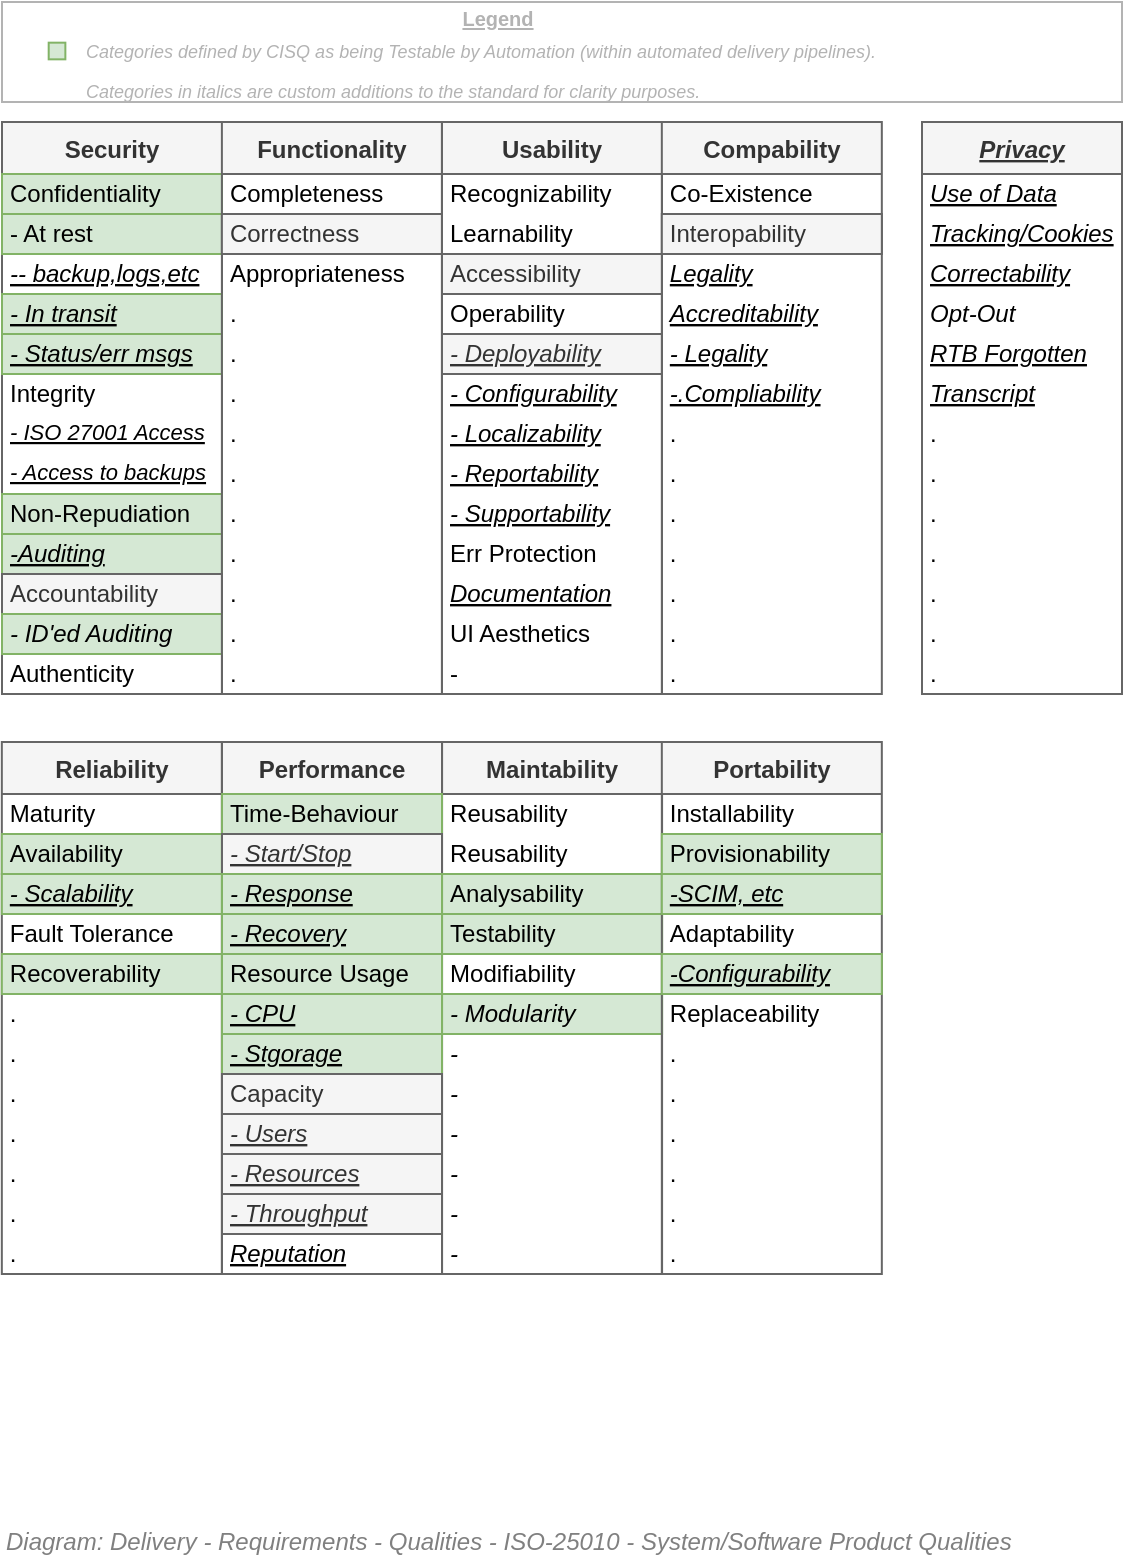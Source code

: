 <mxfile compressed="false" version="17.5.0" type="google">
  <diagram id="4TcdrXX-AY0KsejnfXiS" name="ISO-25010 (Detailed)">
    <mxGraphModel grid="1" page="1" gridSize="10" guides="1" tooltips="1" connect="1" arrows="1" fold="1" pageScale="1" pageWidth="827" pageHeight="1169" math="0" shadow="0">
      <root>
        <mxCell id="_cMEJkciD_aqV913pfZD-0" />
        <mxCell id="_cMEJkciD_aqV913pfZD-1" parent="_cMEJkciD_aqV913pfZD-0" />
        <mxCell id="_cMEJkciD_aqV913pfZD-2" value="Security" style="swimlane;fontStyle=1;childLayout=stackLayout;horizontal=1;startSize=26;fillColor=#f5f5f5;horizontalStack=0;resizeParent=1;resizeParentMax=0;resizeLast=0;collapsible=0;marginBottom=0;fontSize=12;strokeColor=#666666;fontColor=#333333;" vertex="1" parent="_cMEJkciD_aqV913pfZD-1">
          <mxGeometry x="120" y="240" width="110" height="286" as="geometry" />
        </mxCell>
        <mxCell id="_cMEJkciD_aqV913pfZD-3" value="Confidentiality" style="text;strokeColor=#82b366;fillColor=#d5e8d4;align=left;verticalAlign=top;spacingLeft=4;spacingRight=4;overflow=hidden;rotatable=0;points=[[0,0.5],[1,0.5]];portConstraint=eastwest;fontSize=12;spacing=0;spacingTop=-2;" vertex="1" parent="_cMEJkciD_aqV913pfZD-2">
          <mxGeometry y="26" width="110" height="20" as="geometry" />
        </mxCell>
        <mxCell id="_cMEJkciD_aqV913pfZD-4" value="- At rest" style="text;strokeColor=#82b366;fillColor=#d5e8d4;align=left;verticalAlign=top;spacingLeft=4;spacingRight=4;overflow=hidden;rotatable=0;points=[[0,0.5],[1,0.5]];portConstraint=eastwest;fontSize=12;spacing=0;spacingTop=-2;" vertex="1" parent="_cMEJkciD_aqV913pfZD-2">
          <mxGeometry y="46" width="110" height="20" as="geometry" />
        </mxCell>
        <mxCell id="_cMEJkciD_aqV913pfZD-5" value="-- backup,logs,etc" style="text;strokeColor=none;fillColor=none;align=left;verticalAlign=top;spacingLeft=4;spacingRight=4;overflow=hidden;rotatable=0;points=[[0,0.5],[1,0.5]];portConstraint=eastwest;fontSize=12;fontStyle=6;spacing=0;spacingTop=-2;" vertex="1" parent="_cMEJkciD_aqV913pfZD-2">
          <mxGeometry y="66" width="110" height="20" as="geometry" />
        </mxCell>
        <mxCell id="_cMEJkciD_aqV913pfZD-6" value="- In transit" style="text;strokeColor=#82b366;fillColor=#d5e8d4;align=left;verticalAlign=top;spacingLeft=4;spacingRight=4;overflow=hidden;rotatable=0;points=[[0,0.5],[1,0.5]];portConstraint=eastwest;fontSize=12;fontStyle=6;spacing=0;spacingTop=-2;" vertex="1" parent="_cMEJkciD_aqV913pfZD-2">
          <mxGeometry y="86" width="110" height="20" as="geometry" />
        </mxCell>
        <mxCell id="_cMEJkciD_aqV913pfZD-7" value="- Status/err msgs" style="text;strokeColor=#82b366;fillColor=#d5e8d4;align=left;verticalAlign=top;spacingLeft=4;spacingRight=4;overflow=hidden;rotatable=0;points=[[0,0.5],[1,0.5]];portConstraint=eastwest;fontSize=12;fontStyle=6;spacing=0;spacingTop=-2;" vertex="1" parent="_cMEJkciD_aqV913pfZD-2">
          <mxGeometry y="106" width="110" height="20" as="geometry" />
        </mxCell>
        <mxCell id="_cMEJkciD_aqV913pfZD-8" value="Integrity" style="text;strokeColor=none;fillColor=none;align=left;verticalAlign=top;spacingLeft=4;spacingRight=4;overflow=hidden;rotatable=0;points=[[0,0.5],[1,0.5]];portConstraint=eastwest;fontSize=12;spacing=0;spacingTop=-2;" vertex="1" parent="_cMEJkciD_aqV913pfZD-2">
          <mxGeometry y="126" width="110" height="20" as="geometry" />
        </mxCell>
        <mxCell id="_cMEJkciD_aqV913pfZD-9" value="- ISO 27001 Access" style="text;strokeColor=none;fillColor=none;align=left;verticalAlign=top;spacingLeft=4;spacingRight=4;overflow=hidden;rotatable=0;points=[[0,0.5],[1,0.5]];portConstraint=eastwest;fontSize=11;fontStyle=6;spacing=0;spacingTop=-2;" vertex="1" parent="_cMEJkciD_aqV913pfZD-2">
          <mxGeometry y="146" width="110" height="20" as="geometry" />
        </mxCell>
        <mxCell id="_cMEJkciD_aqV913pfZD-10" value="- Access to backups" style="text;strokeColor=none;fillColor=none;align=left;verticalAlign=top;spacingLeft=4;spacingRight=4;overflow=hidden;rotatable=0;points=[[0,0.5],[1,0.5]];portConstraint=eastwest;fontSize=11;fontStyle=6;spacing=0;spacingTop=-2;" vertex="1" parent="_cMEJkciD_aqV913pfZD-2">
          <mxGeometry y="166" width="110" height="20" as="geometry" />
        </mxCell>
        <mxCell id="_cMEJkciD_aqV913pfZD-11" value="Non-Repudiation" style="text;strokeColor=#82b366;fillColor=#d5e8d4;align=left;verticalAlign=top;spacingLeft=4;spacingRight=4;overflow=hidden;rotatable=0;points=[[0,0.5],[1,0.5]];portConstraint=eastwest;fontSize=12;spacing=0;spacingTop=-2;" vertex="1" parent="_cMEJkciD_aqV913pfZD-2">
          <mxGeometry y="186" width="110" height="20" as="geometry" />
        </mxCell>
        <mxCell id="_cMEJkciD_aqV913pfZD-12" value="-Auditing" style="text;strokeColor=#82b366;fillColor=#d5e8d4;align=left;verticalAlign=top;spacingLeft=4;spacingRight=4;overflow=hidden;rotatable=0;points=[[0,0.5],[1,0.5]];portConstraint=eastwest;fontSize=12;fontStyle=6;spacing=0;spacingTop=-2;" vertex="1" parent="_cMEJkciD_aqV913pfZD-2">
          <mxGeometry y="206" width="110" height="20" as="geometry" />
        </mxCell>
        <mxCell id="_cMEJkciD_aqV913pfZD-13" value="Accountability" style="text;strokeColor=#666666;fillColor=#f5f5f5;align=left;verticalAlign=top;spacingLeft=4;spacingRight=4;overflow=hidden;rotatable=0;points=[[0,0.5],[1,0.5]];portConstraint=eastwest;fontSize=12;fontColor=#333333;spacing=0;spacingTop=-2;" vertex="1" parent="_cMEJkciD_aqV913pfZD-2">
          <mxGeometry y="226" width="110" height="20" as="geometry" />
        </mxCell>
        <mxCell id="_cMEJkciD_aqV913pfZD-14" value="- ID&#39;ed Auditing" style="text;strokeColor=#82b366;fillColor=#d5e8d4;align=left;verticalAlign=top;spacingLeft=4;spacingRight=4;overflow=hidden;rotatable=0;points=[[0,0.5],[1,0.5]];portConstraint=eastwest;fontSize=12;fontStyle=2;spacing=0;spacingTop=-2;" vertex="1" parent="_cMEJkciD_aqV913pfZD-2">
          <mxGeometry y="246" width="110" height="20" as="geometry" />
        </mxCell>
        <mxCell id="_cMEJkciD_aqV913pfZD-15" value="Authenticity" style="text;strokeColor=none;fillColor=none;align=left;verticalAlign=top;spacingLeft=4;spacingRight=4;overflow=hidden;rotatable=0;points=[[0,0.5],[1,0.5]];portConstraint=eastwest;fontSize=12;spacing=0;spacingTop=-2;" vertex="1" parent="_cMEJkciD_aqV913pfZD-2">
          <mxGeometry y="266" width="110" height="20" as="geometry" />
        </mxCell>
        <mxCell id="_cMEJkciD_aqV913pfZD-16" value="Functionality" style="swimlane;fontStyle=1;childLayout=stackLayout;horizontal=1;startSize=26;fillColor=#f5f5f5;horizontalStack=0;resizeParent=1;resizeParentMax=0;resizeLast=0;collapsible=0;marginBottom=0;fontSize=12;strokeColor=#666666;fontColor=#333333;" vertex="1" parent="_cMEJkciD_aqV913pfZD-1">
          <mxGeometry x="229.943" y="240" width="110" height="286" as="geometry" />
        </mxCell>
        <mxCell id="_cMEJkciD_aqV913pfZD-17" value="Completeness" style="text;strokeColor=none;fillColor=none;align=left;verticalAlign=top;spacingLeft=4;spacingRight=4;overflow=hidden;rotatable=0;points=[[0,0.5],[1,0.5]];portConstraint=eastwest;fontSize=12;spacing=0;spacingTop=-2;" vertex="1" parent="_cMEJkciD_aqV913pfZD-16">
          <mxGeometry y="26" width="110" height="20" as="geometry" />
        </mxCell>
        <mxCell id="_cMEJkciD_aqV913pfZD-18" value="Correctness" style="text;strokeColor=#666666;fillColor=#f5f5f5;align=left;verticalAlign=top;spacingLeft=4;spacingRight=4;overflow=hidden;rotatable=0;points=[[0,0.5],[1,0.5]];portConstraint=eastwest;fontSize=12;fontColor=#333333;spacing=0;spacingTop=-2;" vertex="1" parent="_cMEJkciD_aqV913pfZD-16">
          <mxGeometry y="46" width="110" height="20" as="geometry" />
        </mxCell>
        <mxCell id="_cMEJkciD_aqV913pfZD-19" value="Appropriateness" style="text;strokeColor=none;fillColor=none;align=left;verticalAlign=top;spacingLeft=4;spacingRight=4;overflow=hidden;rotatable=0;points=[[0,0.5],[1,0.5]];portConstraint=eastwest;fontSize=12;spacing=0;spacingTop=-2;" vertex="1" parent="_cMEJkciD_aqV913pfZD-16">
          <mxGeometry y="66" width="110" height="20" as="geometry" />
        </mxCell>
        <mxCell id="_cMEJkciD_aqV913pfZD-20" value="." style="text;strokeColor=none;fillColor=none;align=left;verticalAlign=top;spacingLeft=4;spacingRight=4;overflow=hidden;rotatable=0;points=[[0,0.5],[1,0.5]];portConstraint=eastwest;fontSize=12;spacing=0;spacingTop=-2;" vertex="1" parent="_cMEJkciD_aqV913pfZD-16">
          <mxGeometry y="86" width="110" height="20" as="geometry" />
        </mxCell>
        <mxCell id="_cMEJkciD_aqV913pfZD-21" value="." style="text;strokeColor=none;fillColor=none;align=left;verticalAlign=top;spacingLeft=4;spacingRight=4;overflow=hidden;rotatable=0;points=[[0,0.5],[1,0.5]];portConstraint=eastwest;fontSize=12;spacing=0;spacingTop=-2;" vertex="1" parent="_cMEJkciD_aqV913pfZD-16">
          <mxGeometry y="106" width="110" height="20" as="geometry" />
        </mxCell>
        <mxCell id="_cMEJkciD_aqV913pfZD-22" value="." style="text;strokeColor=none;fillColor=none;align=left;verticalAlign=top;spacingLeft=4;spacingRight=4;overflow=hidden;rotatable=0;points=[[0,0.5],[1,0.5]];portConstraint=eastwest;fontSize=12;spacing=0;spacingTop=-2;" vertex="1" parent="_cMEJkciD_aqV913pfZD-16">
          <mxGeometry y="126" width="110" height="20" as="geometry" />
        </mxCell>
        <mxCell id="_cMEJkciD_aqV913pfZD-23" value="." style="text;strokeColor=none;fillColor=none;align=left;verticalAlign=top;spacingLeft=4;spacingRight=4;overflow=hidden;rotatable=0;points=[[0,0.5],[1,0.5]];portConstraint=eastwest;fontSize=12;spacing=0;spacingTop=-2;" vertex="1" parent="_cMEJkciD_aqV913pfZD-16">
          <mxGeometry y="146" width="110" height="20" as="geometry" />
        </mxCell>
        <mxCell id="_cMEJkciD_aqV913pfZD-24" value="." style="text;strokeColor=none;fillColor=none;align=left;verticalAlign=top;spacingLeft=4;spacingRight=4;overflow=hidden;rotatable=0;points=[[0,0.5],[1,0.5]];portConstraint=eastwest;fontSize=12;spacing=0;spacingTop=-2;" vertex="1" parent="_cMEJkciD_aqV913pfZD-16">
          <mxGeometry y="166" width="110" height="20" as="geometry" />
        </mxCell>
        <mxCell id="_cMEJkciD_aqV913pfZD-25" value="." style="text;strokeColor=none;fillColor=none;align=left;verticalAlign=top;spacingLeft=4;spacingRight=4;overflow=hidden;rotatable=0;points=[[0,0.5],[1,0.5]];portConstraint=eastwest;fontSize=12;spacing=0;spacingTop=-2;" vertex="1" parent="_cMEJkciD_aqV913pfZD-16">
          <mxGeometry y="186" width="110" height="20" as="geometry" />
        </mxCell>
        <mxCell id="_cMEJkciD_aqV913pfZD-26" value="." style="text;strokeColor=none;fillColor=none;align=left;verticalAlign=top;spacingLeft=4;spacingRight=4;overflow=hidden;rotatable=0;points=[[0,0.5],[1,0.5]];portConstraint=eastwest;fontSize=12;spacing=0;spacingTop=-2;" vertex="1" parent="_cMEJkciD_aqV913pfZD-16">
          <mxGeometry y="206" width="110" height="20" as="geometry" />
        </mxCell>
        <mxCell id="_cMEJkciD_aqV913pfZD-27" value="." style="text;strokeColor=none;fillColor=none;align=left;verticalAlign=top;spacingLeft=4;spacingRight=4;overflow=hidden;rotatable=0;points=[[0,0.5],[1,0.5]];portConstraint=eastwest;fontSize=12;spacing=0;spacingTop=-2;" vertex="1" parent="_cMEJkciD_aqV913pfZD-16">
          <mxGeometry y="226" width="110" height="20" as="geometry" />
        </mxCell>
        <mxCell id="_cMEJkciD_aqV913pfZD-28" value="." style="text;strokeColor=none;fillColor=none;align=left;verticalAlign=top;spacingLeft=4;spacingRight=4;overflow=hidden;rotatable=0;points=[[0,0.5],[1,0.5]];portConstraint=eastwest;fontSize=12;spacing=0;spacingTop=-2;" vertex="1" parent="_cMEJkciD_aqV913pfZD-16">
          <mxGeometry y="246" width="110" height="20" as="geometry" />
        </mxCell>
        <mxCell id="_cMEJkciD_aqV913pfZD-29" value="." style="text;strokeColor=none;fillColor=none;align=left;verticalAlign=top;spacingLeft=4;spacingRight=4;overflow=hidden;rotatable=0;points=[[0,0.5],[1,0.5]];portConstraint=eastwest;fontSize=12;spacing=0;spacingTop=-2;" vertex="1" parent="_cMEJkciD_aqV913pfZD-16">
          <mxGeometry y="266" width="110" height="20" as="geometry" />
        </mxCell>
        <mxCell id="_cMEJkciD_aqV913pfZD-30" value="Usability" style="swimlane;fontStyle=1;childLayout=stackLayout;horizontal=1;startSize=26;fillColor=#f5f5f5;horizontalStack=0;resizeParent=1;resizeParentMax=0;resizeLast=0;collapsible=0;marginBottom=0;fontSize=12;strokeColor=#666666;fontColor=#333333;" vertex="1" parent="_cMEJkciD_aqV913pfZD-1">
          <mxGeometry x="340" y="240" width="110" height="286" as="geometry" />
        </mxCell>
        <mxCell id="_cMEJkciD_aqV913pfZD-31" value="Recognizability" style="text;strokeColor=none;fillColor=none;align=left;verticalAlign=top;spacingLeft=4;spacingRight=4;overflow=hidden;rotatable=0;points=[[0,0.5],[1,0.5]];portConstraint=eastwest;fontSize=12;spacing=0;spacingTop=-2;" vertex="1" parent="_cMEJkciD_aqV913pfZD-30">
          <mxGeometry y="26" width="110" height="20" as="geometry" />
        </mxCell>
        <mxCell id="_cMEJkciD_aqV913pfZD-32" value="Learnability" style="text;strokeColor=none;fillColor=none;align=left;verticalAlign=top;spacingLeft=4;spacingRight=4;overflow=hidden;rotatable=0;points=[[0,0.5],[1,0.5]];portConstraint=eastwest;fontSize=12;spacing=0;spacingTop=-2;" vertex="1" parent="_cMEJkciD_aqV913pfZD-30">
          <mxGeometry y="46" width="110" height="20" as="geometry" />
        </mxCell>
        <mxCell id="_cMEJkciD_aqV913pfZD-33" value="Accessibility" style="text;strokeColor=#666666;fillColor=#f5f5f5;align=left;verticalAlign=top;spacingLeft=4;spacingRight=4;overflow=hidden;rotatable=0;points=[[0,0.5],[1,0.5]];portConstraint=eastwest;fontSize=12;fontColor=#333333;spacing=0;spacingTop=-2;" vertex="1" parent="_cMEJkciD_aqV913pfZD-30">
          <mxGeometry y="66" width="110" height="20" as="geometry" />
        </mxCell>
        <mxCell id="_cMEJkciD_aqV913pfZD-34" value="Operability" style="text;strokeColor=none;fillColor=none;align=left;verticalAlign=top;spacingLeft=4;spacingRight=4;overflow=hidden;rotatable=0;points=[[0,0.5],[1,0.5]];portConstraint=eastwest;fontSize=12;spacing=0;spacingTop=-2;" vertex="1" parent="_cMEJkciD_aqV913pfZD-30">
          <mxGeometry y="86" width="110" height="20" as="geometry" />
        </mxCell>
        <mxCell id="_cMEJkciD_aqV913pfZD-35" value="- Deployability" style="text;strokeColor=#666666;fillColor=#f5f5f5;align=left;verticalAlign=top;spacingLeft=4;spacingRight=4;overflow=hidden;rotatable=0;points=[[0,0.5],[1,0.5]];portConstraint=eastwest;fontSize=12;fontColor=#333333;fontStyle=6;spacing=0;spacingTop=-2;" vertex="1" parent="_cMEJkciD_aqV913pfZD-30">
          <mxGeometry y="106" width="110" height="20" as="geometry" />
        </mxCell>
        <mxCell id="_cMEJkciD_aqV913pfZD-36" value="- Configurability" style="text;strokeColor=none;fillColor=none;align=left;verticalAlign=top;spacingLeft=4;spacingRight=4;overflow=hidden;rotatable=0;points=[[0,0.5],[1,0.5]];portConstraint=eastwest;fontSize=12;fontStyle=6;spacing=0;spacingTop=-2;" vertex="1" parent="_cMEJkciD_aqV913pfZD-30">
          <mxGeometry y="126" width="110" height="20" as="geometry" />
        </mxCell>
        <mxCell id="_cMEJkciD_aqV913pfZD-37" value="- Localizability" style="text;strokeColor=none;fillColor=none;align=left;verticalAlign=top;spacingLeft=4;spacingRight=4;overflow=hidden;rotatable=0;points=[[0,0.5],[1,0.5]];portConstraint=eastwest;fontSize=12;fontStyle=6;spacing=0;spacingTop=-2;" vertex="1" parent="_cMEJkciD_aqV913pfZD-30">
          <mxGeometry y="146" width="110" height="20" as="geometry" />
        </mxCell>
        <mxCell id="_cMEJkciD_aqV913pfZD-38" value="- Reportability" style="text;strokeColor=none;fillColor=none;align=left;verticalAlign=top;spacingLeft=4;spacingRight=4;overflow=hidden;rotatable=0;points=[[0,0.5],[1,0.5]];portConstraint=eastwest;fontSize=12;fontStyle=6;spacing=0;spacingTop=-2;" vertex="1" parent="_cMEJkciD_aqV913pfZD-30">
          <mxGeometry y="166" width="110" height="20" as="geometry" />
        </mxCell>
        <mxCell id="_cMEJkciD_aqV913pfZD-39" value="- Supportability" style="text;strokeColor=none;fillColor=none;align=left;verticalAlign=top;spacingLeft=4;spacingRight=4;overflow=hidden;rotatable=0;points=[[0,0.5],[1,0.5]];portConstraint=eastwest;fontSize=12;fontStyle=6;spacing=0;spacingTop=-2;" vertex="1" parent="_cMEJkciD_aqV913pfZD-30">
          <mxGeometry y="186" width="110" height="20" as="geometry" />
        </mxCell>
        <mxCell id="_cMEJkciD_aqV913pfZD-40" value="Err Protection" style="text;strokeColor=none;fillColor=none;align=left;verticalAlign=top;spacingLeft=4;spacingRight=4;overflow=hidden;rotatable=0;points=[[0,0.5],[1,0.5]];portConstraint=eastwest;fontSize=12;spacing=0;spacingTop=-2;" vertex="1" parent="_cMEJkciD_aqV913pfZD-30">
          <mxGeometry y="206" width="110" height="20" as="geometry" />
        </mxCell>
        <mxCell id="_cMEJkciD_aqV913pfZD-41" value="Documentation" style="text;strokeColor=none;fillColor=none;align=left;verticalAlign=top;spacingLeft=4;spacingRight=4;overflow=hidden;rotatable=0;points=[[0,0.5],[1,0.5]];portConstraint=eastwest;fontSize=12;fontStyle=6;spacing=0;spacingTop=-2;" vertex="1" parent="_cMEJkciD_aqV913pfZD-30">
          <mxGeometry y="226" width="110" height="20" as="geometry" />
        </mxCell>
        <mxCell id="_cMEJkciD_aqV913pfZD-42" value="UI Aesthetics" style="text;strokeColor=none;fillColor=none;align=left;verticalAlign=top;spacingLeft=4;spacingRight=4;overflow=hidden;rotatable=0;points=[[0,0.5],[1,0.5]];portConstraint=eastwest;fontSize=12;spacing=0;spacingTop=-2;" vertex="1" parent="_cMEJkciD_aqV913pfZD-30">
          <mxGeometry y="246" width="110" height="20" as="geometry" />
        </mxCell>
        <mxCell id="_cMEJkciD_aqV913pfZD-43" value="-" style="text;strokeColor=none;fillColor=none;align=left;verticalAlign=top;spacingLeft=4;spacingRight=4;overflow=hidden;rotatable=0;points=[[0,0.5],[1,0.5]];portConstraint=eastwest;fontSize=12;spacing=0;spacingTop=-2;" vertex="1" parent="_cMEJkciD_aqV913pfZD-30">
          <mxGeometry y="266" width="110" height="20" as="geometry" />
        </mxCell>
        <mxCell id="_cMEJkciD_aqV913pfZD-44" value="Reliability" style="swimlane;fontStyle=1;childLayout=stackLayout;horizontal=1;startSize=26;fillColor=#f5f5f5;horizontalStack=0;resizeParent=1;resizeParentMax=0;resizeLast=0;collapsible=0;marginBottom=0;fontSize=12;strokeColor=#666666;fontColor=#333333;" vertex="1" parent="_cMEJkciD_aqV913pfZD-1">
          <mxGeometry x="119.914" y="550" width="110" height="266" as="geometry" />
        </mxCell>
        <mxCell id="_cMEJkciD_aqV913pfZD-45" value="Maturity" style="text;strokeColor=none;fillColor=none;align=left;verticalAlign=top;spacingLeft=4;spacingRight=4;overflow=hidden;rotatable=0;points=[[0,0.5],[1,0.5]];portConstraint=eastwest;fontSize=12;spacing=0;spacingTop=-2;" vertex="1" parent="_cMEJkciD_aqV913pfZD-44">
          <mxGeometry y="26" width="110" height="20" as="geometry" />
        </mxCell>
        <mxCell id="_cMEJkciD_aqV913pfZD-46" value="Availability" style="text;strokeColor=#82b366;fillColor=#d5e8d4;align=left;verticalAlign=top;spacingLeft=4;spacingRight=4;overflow=hidden;rotatable=0;points=[[0,0.5],[1,0.5]];portConstraint=eastwest;fontSize=12;spacing=0;spacingTop=-2;" vertex="1" parent="_cMEJkciD_aqV913pfZD-44">
          <mxGeometry y="46" width="110" height="20" as="geometry" />
        </mxCell>
        <mxCell id="_cMEJkciD_aqV913pfZD-47" value="- Scalability" style="text;strokeColor=#82b366;fillColor=#d5e8d4;align=left;verticalAlign=top;spacingLeft=4;spacingRight=4;overflow=hidden;rotatable=0;points=[[0,0.5],[1,0.5]];portConstraint=eastwest;fontSize=12;fontStyle=6;spacing=0;spacingTop=-2;" vertex="1" parent="_cMEJkciD_aqV913pfZD-44">
          <mxGeometry y="66" width="110" height="20" as="geometry" />
        </mxCell>
        <mxCell id="_cMEJkciD_aqV913pfZD-48" value="Fault Tolerance" style="text;strokeColor=none;fillColor=none;align=left;verticalAlign=top;spacingLeft=4;spacingRight=4;overflow=hidden;rotatable=0;points=[[0,0.5],[1,0.5]];portConstraint=eastwest;fontSize=12;spacing=0;spacingTop=-2;" vertex="1" parent="_cMEJkciD_aqV913pfZD-44">
          <mxGeometry y="86" width="110" height="20" as="geometry" />
        </mxCell>
        <mxCell id="_cMEJkciD_aqV913pfZD-49" value="Recoverability" style="text;strokeColor=#82b366;fillColor=#d5e8d4;align=left;verticalAlign=top;spacingLeft=4;spacingRight=4;overflow=hidden;rotatable=0;points=[[0,0.5],[1,0.5]];portConstraint=eastwest;fontSize=12;spacing=0;spacingTop=-2;" vertex="1" parent="_cMEJkciD_aqV913pfZD-44">
          <mxGeometry y="106" width="110" height="20" as="geometry" />
        </mxCell>
        <mxCell id="_cMEJkciD_aqV913pfZD-50" value="." style="text;strokeColor=none;fillColor=none;align=left;verticalAlign=top;spacingLeft=4;spacingRight=4;overflow=hidden;rotatable=0;points=[[0,0.5],[1,0.5]];portConstraint=eastwest;fontSize=12;spacing=0;spacingTop=-2;" vertex="1" parent="_cMEJkciD_aqV913pfZD-44">
          <mxGeometry y="126" width="110" height="20" as="geometry" />
        </mxCell>
        <mxCell id="_cMEJkciD_aqV913pfZD-51" value="." style="text;strokeColor=none;fillColor=none;align=left;verticalAlign=top;spacingLeft=4;spacingRight=4;overflow=hidden;rotatable=0;points=[[0,0.5],[1,0.5]];portConstraint=eastwest;fontSize=12;spacing=0;spacingTop=-2;" vertex="1" parent="_cMEJkciD_aqV913pfZD-44">
          <mxGeometry y="146" width="110" height="20" as="geometry" />
        </mxCell>
        <mxCell id="_cMEJkciD_aqV913pfZD-52" value="." style="text;strokeColor=none;fillColor=none;align=left;verticalAlign=top;spacingLeft=4;spacingRight=4;overflow=hidden;rotatable=0;points=[[0,0.5],[1,0.5]];portConstraint=eastwest;fontSize=12;spacing=0;spacingTop=-2;" vertex="1" parent="_cMEJkciD_aqV913pfZD-44">
          <mxGeometry y="166" width="110" height="20" as="geometry" />
        </mxCell>
        <mxCell id="_cMEJkciD_aqV913pfZD-53" value="." style="text;strokeColor=none;fillColor=none;align=left;verticalAlign=top;spacingLeft=4;spacingRight=4;overflow=hidden;rotatable=0;points=[[0,0.5],[1,0.5]];portConstraint=eastwest;fontSize=12;spacing=0;spacingTop=-2;" vertex="1" parent="_cMEJkciD_aqV913pfZD-44">
          <mxGeometry y="186" width="110" height="20" as="geometry" />
        </mxCell>
        <mxCell id="_cMEJkciD_aqV913pfZD-54" value="." style="text;strokeColor=none;fillColor=none;align=left;verticalAlign=top;spacingLeft=4;spacingRight=4;overflow=hidden;rotatable=0;points=[[0,0.5],[1,0.5]];portConstraint=eastwest;fontSize=12;spacing=0;spacingTop=-2;" vertex="1" parent="_cMEJkciD_aqV913pfZD-44">
          <mxGeometry y="206" width="110" height="20" as="geometry" />
        </mxCell>
        <mxCell id="_cMEJkciD_aqV913pfZD-55" value="." style="text;strokeColor=none;fillColor=none;align=left;verticalAlign=top;spacingLeft=4;spacingRight=4;overflow=hidden;rotatable=0;points=[[0,0.5],[1,0.5]];portConstraint=eastwest;fontSize=12;spacing=0;spacingTop=-2;" vertex="1" parent="_cMEJkciD_aqV913pfZD-44">
          <mxGeometry y="226" width="110" height="20" as="geometry" />
        </mxCell>
        <mxCell id="_cMEJkciD_aqV913pfZD-56" value="." style="text;strokeColor=none;fillColor=none;align=left;verticalAlign=top;spacingLeft=4;spacingRight=4;overflow=hidden;rotatable=0;points=[[0,0.5],[1,0.5]];portConstraint=eastwest;fontSize=12;spacing=0;spacingTop=-2;" vertex="1" parent="_cMEJkciD_aqV913pfZD-44">
          <mxGeometry y="246" width="110" height="20" as="geometry" />
        </mxCell>
        <mxCell id="_cMEJkciD_aqV913pfZD-57" value="Maintability" style="swimlane;fontStyle=1;childLayout=stackLayout;horizontal=1;startSize=26;fillColor=#f5f5f5;horizontalStack=0;resizeParent=1;resizeParentMax=0;resizeLast=0;collapsible=0;marginBottom=0;fontSize=12;strokeColor=#666666;fontColor=#333333;" vertex="1" parent="_cMEJkciD_aqV913pfZD-1">
          <mxGeometry x="340.04" y="550" width="110" height="266" as="geometry" />
        </mxCell>
        <mxCell id="_cMEJkciD_aqV913pfZD-58" value="Reusability" style="text;strokeColor=none;fillColor=none;align=left;verticalAlign=top;spacingLeft=4;spacingRight=4;overflow=hidden;rotatable=0;points=[[0,0.5],[1,0.5]];portConstraint=eastwest;fontSize=12;spacing=0;spacingTop=-2;" vertex="1" parent="_cMEJkciD_aqV913pfZD-57">
          <mxGeometry y="26" width="110" height="20" as="geometry" />
        </mxCell>
        <mxCell id="_cMEJkciD_aqV913pfZD-59" value="Reusability" style="text;strokeColor=none;fillColor=none;align=left;verticalAlign=top;spacingLeft=4;spacingRight=4;overflow=hidden;rotatable=0;points=[[0,0.5],[1,0.5]];portConstraint=eastwest;fontSize=12;spacing=0;spacingTop=-2;" vertex="1" parent="_cMEJkciD_aqV913pfZD-57">
          <mxGeometry y="46" width="110" height="20" as="geometry" />
        </mxCell>
        <mxCell id="_cMEJkciD_aqV913pfZD-60" value="Analysability" style="text;strokeColor=#82b366;fillColor=#d5e8d4;align=left;verticalAlign=top;spacingLeft=4;spacingRight=4;overflow=hidden;rotatable=0;points=[[0,0.5],[1,0.5]];portConstraint=eastwest;fontSize=12;spacing=0;spacingTop=-2;" vertex="1" parent="_cMEJkciD_aqV913pfZD-57">
          <mxGeometry y="66" width="110" height="20" as="geometry" />
        </mxCell>
        <mxCell id="_cMEJkciD_aqV913pfZD-61" value="Testability" style="text;strokeColor=#82b366;fillColor=#d5e8d4;align=left;verticalAlign=top;spacingLeft=4;spacingRight=4;overflow=hidden;rotatable=0;points=[[0,0.5],[1,0.5]];portConstraint=eastwest;fontSize=12;spacing=0;spacingTop=-2;" vertex="1" parent="_cMEJkciD_aqV913pfZD-57">
          <mxGeometry y="86" width="110" height="20" as="geometry" />
        </mxCell>
        <mxCell id="_cMEJkciD_aqV913pfZD-62" value="Modifiability" style="text;strokeColor=none;fillColor=none;align=left;verticalAlign=top;spacingLeft=4;spacingRight=4;overflow=hidden;rotatable=0;points=[[0,0.5],[1,0.5]];portConstraint=eastwest;fontSize=12;spacing=0;spacingTop=-2;" vertex="1" parent="_cMEJkciD_aqV913pfZD-57">
          <mxGeometry y="106" width="110" height="20" as="geometry" />
        </mxCell>
        <mxCell id="_cMEJkciD_aqV913pfZD-63" value="- Modularity" style="text;strokeColor=#82b366;fillColor=#d5e8d4;align=left;verticalAlign=top;spacingLeft=4;spacingRight=4;overflow=hidden;rotatable=0;points=[[0,0.5],[1,0.5]];portConstraint=eastwest;fontSize=12;fontStyle=2;spacing=0;spacingTop=-2;" vertex="1" parent="_cMEJkciD_aqV913pfZD-57">
          <mxGeometry y="126" width="110" height="20" as="geometry" />
        </mxCell>
        <mxCell id="_cMEJkciD_aqV913pfZD-64" value="-" style="text;align=left;verticalAlign=top;spacingLeft=4;spacingRight=4;overflow=hidden;rotatable=0;points=[[0,0.5],[1,0.5]];portConstraint=eastwest;fontSize=12;fontStyle=2;spacing=0;spacingTop=-2;" vertex="1" parent="_cMEJkciD_aqV913pfZD-57">
          <mxGeometry y="146" width="110" height="20" as="geometry" />
        </mxCell>
        <mxCell id="_cMEJkciD_aqV913pfZD-65" value="-" style="text;align=left;verticalAlign=top;spacingLeft=4;spacingRight=4;overflow=hidden;rotatable=0;points=[[0,0.5],[1,0.5]];portConstraint=eastwest;fontSize=12;fontStyle=2;spacing=0;spacingTop=-2;" vertex="1" parent="_cMEJkciD_aqV913pfZD-57">
          <mxGeometry y="166" width="110" height="20" as="geometry" />
        </mxCell>
        <mxCell id="_cMEJkciD_aqV913pfZD-66" value="-" style="text;align=left;verticalAlign=top;spacingLeft=4;spacingRight=4;overflow=hidden;rotatable=0;points=[[0,0.5],[1,0.5]];portConstraint=eastwest;fontSize=12;fontStyle=2;spacing=0;spacingTop=-2;" vertex="1" parent="_cMEJkciD_aqV913pfZD-57">
          <mxGeometry y="186" width="110" height="20" as="geometry" />
        </mxCell>
        <mxCell id="_cMEJkciD_aqV913pfZD-67" value="-" style="text;align=left;verticalAlign=top;spacingLeft=4;spacingRight=4;overflow=hidden;rotatable=0;points=[[0,0.5],[1,0.5]];portConstraint=eastwest;fontSize=12;fontStyle=2;spacing=0;spacingTop=-2;" vertex="1" parent="_cMEJkciD_aqV913pfZD-57">
          <mxGeometry y="206" width="110" height="20" as="geometry" />
        </mxCell>
        <mxCell id="_cMEJkciD_aqV913pfZD-68" value="-" style="text;align=left;verticalAlign=top;spacingLeft=4;spacingRight=4;overflow=hidden;rotatable=0;points=[[0,0.5],[1,0.5]];portConstraint=eastwest;fontSize=12;fontStyle=2;spacing=0;spacingTop=-2;" vertex="1" parent="_cMEJkciD_aqV913pfZD-57">
          <mxGeometry y="226" width="110" height="20" as="geometry" />
        </mxCell>
        <mxCell id="_cMEJkciD_aqV913pfZD-69" value="-" style="text;align=left;verticalAlign=top;spacingLeft=4;spacingRight=4;overflow=hidden;rotatable=0;points=[[0,0.5],[1,0.5]];portConstraint=eastwest;fontSize=12;fontStyle=2;spacing=0;spacingTop=-2;" vertex="1" parent="_cMEJkciD_aqV913pfZD-57">
          <mxGeometry y="246" width="110" height="20" as="geometry" />
        </mxCell>
        <mxCell id="_cMEJkciD_aqV913pfZD-70" value="Performance" style="swimlane;fontStyle=1;childLayout=stackLayout;horizontal=1;startSize=26;fillColor=#f5f5f5;horizontalStack=0;resizeParent=1;resizeParentMax=0;resizeLast=0;collapsible=0;marginBottom=0;fontSize=12;strokeColor=#666666;fontColor=#333333;" vertex="1" parent="_cMEJkciD_aqV913pfZD-1">
          <mxGeometry x="230" y="550" width="110" height="266" as="geometry" />
        </mxCell>
        <mxCell id="_cMEJkciD_aqV913pfZD-71" value="Time-Behaviour" style="text;strokeColor=#82b366;fillColor=#d5e8d4;align=left;verticalAlign=top;spacingLeft=4;spacingRight=4;overflow=hidden;rotatable=0;points=[[0,0.5],[1,0.5]];portConstraint=eastwest;fontSize=12;spacing=0;spacingTop=-2;" vertex="1" parent="_cMEJkciD_aqV913pfZD-70">
          <mxGeometry y="26" width="110" height="20" as="geometry" />
        </mxCell>
        <mxCell id="_cMEJkciD_aqV913pfZD-72" value="- Start/Stop" style="text;strokeColor=#666666;fillColor=#f5f5f5;align=left;verticalAlign=top;spacingLeft=4;spacingRight=4;overflow=hidden;rotatable=0;points=[[0,0.5],[1,0.5]];portConstraint=eastwest;fontSize=12;fontColor=#333333;fontStyle=6;spacing=0;spacingTop=-2;" vertex="1" parent="_cMEJkciD_aqV913pfZD-70">
          <mxGeometry y="46" width="110" height="20" as="geometry" />
        </mxCell>
        <mxCell id="_cMEJkciD_aqV913pfZD-73" value="- Response" style="text;strokeColor=#82b366;fillColor=#d5e8d4;align=left;verticalAlign=top;spacingLeft=4;spacingRight=4;overflow=hidden;rotatable=0;points=[[0,0.5],[1,0.5]];portConstraint=eastwest;fontSize=12;fontStyle=6;spacing=0;spacingTop=-2;" vertex="1" parent="_cMEJkciD_aqV913pfZD-70">
          <mxGeometry y="66" width="110" height="20" as="geometry" />
        </mxCell>
        <mxCell id="_cMEJkciD_aqV913pfZD-74" value="- Recovery" style="text;strokeColor=#82b366;fillColor=#d5e8d4;align=left;verticalAlign=top;spacingLeft=4;spacingRight=4;overflow=hidden;rotatable=0;points=[[0,0.5],[1,0.5]];portConstraint=eastwest;fontSize=12;fontStyle=6;spacing=0;spacingTop=-2;" vertex="1" parent="_cMEJkciD_aqV913pfZD-70">
          <mxGeometry y="86" width="110" height="20" as="geometry" />
        </mxCell>
        <mxCell id="_cMEJkciD_aqV913pfZD-75" value="Resource Usage" style="text;strokeColor=#82b366;fillColor=#d5e8d4;align=left;verticalAlign=top;spacingLeft=4;spacingRight=4;overflow=hidden;rotatable=0;points=[[0,0.5],[1,0.5]];portConstraint=eastwest;fontSize=12;spacing=0;spacingTop=-2;" vertex="1" parent="_cMEJkciD_aqV913pfZD-70">
          <mxGeometry y="106" width="110" height="20" as="geometry" />
        </mxCell>
        <mxCell id="_cMEJkciD_aqV913pfZD-76" value="- CPU" style="text;strokeColor=#82b366;fillColor=#d5e8d4;align=left;verticalAlign=top;spacingLeft=4;spacingRight=4;overflow=hidden;rotatable=0;points=[[0,0.5],[1,0.5]];portConstraint=eastwest;fontSize=12;fontStyle=6;spacing=0;spacingTop=-2;" vertex="1" parent="_cMEJkciD_aqV913pfZD-70">
          <mxGeometry y="126" width="110" height="20" as="geometry" />
        </mxCell>
        <mxCell id="_cMEJkciD_aqV913pfZD-77" value="- Stgorage" style="text;strokeColor=#82b366;fillColor=#d5e8d4;align=left;verticalAlign=top;spacingLeft=4;spacingRight=4;overflow=hidden;rotatable=0;points=[[0,0.5],[1,0.5]];portConstraint=eastwest;fontSize=12;fontStyle=6;spacing=0;spacingTop=-2;" vertex="1" parent="_cMEJkciD_aqV913pfZD-70">
          <mxGeometry y="146" width="110" height="20" as="geometry" />
        </mxCell>
        <mxCell id="_cMEJkciD_aqV913pfZD-78" value="Capacity" style="text;strokeColor=#666666;fillColor=#f5f5f5;align=left;verticalAlign=top;spacingLeft=4;spacingRight=4;overflow=hidden;rotatable=0;points=[[0,0.5],[1,0.5]];portConstraint=eastwest;fontSize=12;fontColor=#333333;spacing=0;spacingTop=-2;" vertex="1" parent="_cMEJkciD_aqV913pfZD-70">
          <mxGeometry y="166" width="110" height="20" as="geometry" />
        </mxCell>
        <mxCell id="_cMEJkciD_aqV913pfZD-79" value="- Users" style="text;strokeColor=#666666;fillColor=#f5f5f5;align=left;verticalAlign=top;spacingLeft=4;spacingRight=4;overflow=hidden;rotatable=0;points=[[0,0.5],[1,0.5]];portConstraint=eastwest;fontSize=12;fontStyle=6;fontColor=#333333;spacing=0;spacingTop=-2;" vertex="1" parent="_cMEJkciD_aqV913pfZD-70">
          <mxGeometry y="186" width="110" height="20" as="geometry" />
        </mxCell>
        <mxCell id="_cMEJkciD_aqV913pfZD-80" value="- Resources" style="text;strokeColor=#666666;fillColor=#f5f5f5;align=left;verticalAlign=top;spacingLeft=4;spacingRight=4;overflow=hidden;rotatable=0;points=[[0,0.5],[1,0.5]];portConstraint=eastwest;fontSize=12;fontStyle=6;fontColor=#333333;spacing=0;spacingTop=-2;" vertex="1" parent="_cMEJkciD_aqV913pfZD-70">
          <mxGeometry y="206" width="110" height="20" as="geometry" />
        </mxCell>
        <mxCell id="_cMEJkciD_aqV913pfZD-81" value="- Throughput" style="text;strokeColor=#666666;fillColor=#f5f5f5;align=left;verticalAlign=top;spacingLeft=4;spacingRight=4;overflow=hidden;rotatable=0;points=[[0,0.5],[1,0.5]];portConstraint=eastwest;fontSize=12;fontStyle=6;fontColor=#333333;spacing=0;spacingTop=-2;" vertex="1" parent="_cMEJkciD_aqV913pfZD-70">
          <mxGeometry y="226" width="110" height="20" as="geometry" />
        </mxCell>
        <mxCell id="_cMEJkciD_aqV913pfZD-82" value="Reputation" style="text;align=left;verticalAlign=top;spacingLeft=4;spacingRight=4;overflow=hidden;rotatable=0;points=[[0,0.5],[1,0.5]];portConstraint=eastwest;fontSize=12;fontStyle=6;spacing=0;spacingTop=-2;" vertex="1" parent="_cMEJkciD_aqV913pfZD-70">
          <mxGeometry y="246" width="110" height="20" as="geometry" />
        </mxCell>
        <mxCell id="_cMEJkciD_aqV913pfZD-83" value="Compability" style="swimlane;fontStyle=1;childLayout=stackLayout;horizontal=1;startSize=26;fillColor=#f5f5f5;horizontalStack=0;resizeParent=1;resizeParentMax=0;resizeLast=0;collapsible=0;marginBottom=0;fontSize=12;strokeColor=#666666;fontColor=#333333;" vertex="1" parent="_cMEJkciD_aqV913pfZD-1">
          <mxGeometry x="449.917" y="240" width="110" height="286" as="geometry" />
        </mxCell>
        <mxCell id="_cMEJkciD_aqV913pfZD-84" value="Co-Existence" style="text;strokeColor=none;fillColor=none;align=left;verticalAlign=top;spacingLeft=4;spacingRight=4;overflow=hidden;rotatable=0;points=[[0,0.5],[1,0.5]];portConstraint=eastwest;fontSize=12;spacing=0;spacingTop=-2;" vertex="1" parent="_cMEJkciD_aqV913pfZD-83">
          <mxGeometry y="26" width="110" height="20" as="geometry" />
        </mxCell>
        <mxCell id="_cMEJkciD_aqV913pfZD-85" value="Interopability" style="text;strokeColor=#666666;fillColor=#f5f5f5;align=left;verticalAlign=top;spacingLeft=4;spacingRight=4;overflow=hidden;rotatable=0;points=[[0,0.5],[1,0.5]];portConstraint=eastwest;fontSize=12;fontColor=#333333;spacing=0;spacingTop=-2;" vertex="1" parent="_cMEJkciD_aqV913pfZD-83">
          <mxGeometry y="46" width="110" height="20" as="geometry" />
        </mxCell>
        <mxCell id="_cMEJkciD_aqV913pfZD-86" value="Legality" style="text;strokeColor=none;fillColor=none;align=left;verticalAlign=top;spacingLeft=4;spacingRight=4;overflow=hidden;rotatable=0;points=[[0,0.5],[1,0.5]];portConstraint=eastwest;fontSize=12;fontStyle=6;spacing=0;spacingTop=-2;" vertex="1" parent="_cMEJkciD_aqV913pfZD-83">
          <mxGeometry y="66" width="110" height="20" as="geometry" />
        </mxCell>
        <mxCell id="_cMEJkciD_aqV913pfZD-87" value="Accreditability" style="text;strokeColor=none;fillColor=none;align=left;verticalAlign=top;spacingLeft=4;spacingRight=4;overflow=hidden;rotatable=0;points=[[0,0.5],[1,0.5]];portConstraint=eastwest;fontSize=12;fontStyle=6;spacing=0;spacingTop=-2;" vertex="1" parent="_cMEJkciD_aqV913pfZD-83">
          <mxGeometry y="86" width="110" height="20" as="geometry" />
        </mxCell>
        <mxCell id="_cMEJkciD_aqV913pfZD-88" value="- Legality" style="text;strokeColor=none;fillColor=none;align=left;verticalAlign=top;spacingLeft=4;spacingRight=4;overflow=hidden;rotatable=0;points=[[0,0.5],[1,0.5]];portConstraint=eastwest;fontSize=12;fontStyle=6;spacing=0;spacingTop=-2;" vertex="1" parent="_cMEJkciD_aqV913pfZD-83">
          <mxGeometry y="106" width="110" height="20" as="geometry" />
        </mxCell>
        <mxCell id="_cMEJkciD_aqV913pfZD-89" value="-.Compliability" style="text;strokeColor=none;fillColor=none;align=left;verticalAlign=top;spacingLeft=4;spacingRight=4;overflow=hidden;rotatable=0;points=[[0,0.5],[1,0.5]];portConstraint=eastwest;fontSize=12;fontStyle=6;spacing=0;spacingTop=-2;" vertex="1" parent="_cMEJkciD_aqV913pfZD-83">
          <mxGeometry y="126" width="110" height="20" as="geometry" />
        </mxCell>
        <mxCell id="_cMEJkciD_aqV913pfZD-90" value="." style="text;strokeColor=none;fillColor=none;align=left;verticalAlign=top;spacingLeft=4;spacingRight=4;overflow=hidden;rotatable=0;points=[[0,0.5],[1,0.5]];portConstraint=eastwest;fontSize=12;spacing=0;spacingTop=-2;" vertex="1" parent="_cMEJkciD_aqV913pfZD-83">
          <mxGeometry y="146" width="110" height="20" as="geometry" />
        </mxCell>
        <mxCell id="_cMEJkciD_aqV913pfZD-91" value="." style="text;strokeColor=none;fillColor=none;align=left;verticalAlign=top;spacingLeft=4;spacingRight=4;overflow=hidden;rotatable=0;points=[[0,0.5],[1,0.5]];portConstraint=eastwest;fontSize=12;spacing=0;spacingTop=-2;" vertex="1" parent="_cMEJkciD_aqV913pfZD-83">
          <mxGeometry y="166" width="110" height="20" as="geometry" />
        </mxCell>
        <mxCell id="_cMEJkciD_aqV913pfZD-92" value="." style="text;strokeColor=none;fillColor=none;align=left;verticalAlign=top;spacingLeft=4;spacingRight=4;overflow=hidden;rotatable=0;points=[[0,0.5],[1,0.5]];portConstraint=eastwest;fontSize=12;spacing=0;spacingTop=-2;" vertex="1" parent="_cMEJkciD_aqV913pfZD-83">
          <mxGeometry y="186" width="110" height="20" as="geometry" />
        </mxCell>
        <mxCell id="_cMEJkciD_aqV913pfZD-93" value="." style="text;strokeColor=none;fillColor=none;align=left;verticalAlign=top;spacingLeft=4;spacingRight=4;overflow=hidden;rotatable=0;points=[[0,0.5],[1,0.5]];portConstraint=eastwest;fontSize=12;spacing=0;spacingTop=-2;" vertex="1" parent="_cMEJkciD_aqV913pfZD-83">
          <mxGeometry y="206" width="110" height="20" as="geometry" />
        </mxCell>
        <mxCell id="_cMEJkciD_aqV913pfZD-94" value="." style="text;strokeColor=none;fillColor=none;align=left;verticalAlign=top;spacingLeft=4;spacingRight=4;overflow=hidden;rotatable=0;points=[[0,0.5],[1,0.5]];portConstraint=eastwest;fontSize=12;spacing=0;spacingTop=-2;" vertex="1" parent="_cMEJkciD_aqV913pfZD-83">
          <mxGeometry y="226" width="110" height="20" as="geometry" />
        </mxCell>
        <mxCell id="_cMEJkciD_aqV913pfZD-95" value="." style="text;strokeColor=none;fillColor=none;align=left;verticalAlign=top;spacingLeft=4;spacingRight=4;overflow=hidden;rotatable=0;points=[[0,0.5],[1,0.5]];portConstraint=eastwest;fontSize=12;spacing=0;spacingTop=-2;" vertex="1" parent="_cMEJkciD_aqV913pfZD-83">
          <mxGeometry y="246" width="110" height="20" as="geometry" />
        </mxCell>
        <mxCell id="_cMEJkciD_aqV913pfZD-96" value="." style="text;strokeColor=none;fillColor=none;align=left;verticalAlign=top;spacingLeft=4;spacingRight=4;overflow=hidden;rotatable=0;points=[[0,0.5],[1,0.5]];portConstraint=eastwest;fontSize=12;spacing=0;spacingTop=-2;" vertex="1" parent="_cMEJkciD_aqV913pfZD-83">
          <mxGeometry y="266" width="110" height="20" as="geometry" />
        </mxCell>
        <mxCell id="_cMEJkciD_aqV913pfZD-97" value="" style="rounded=0;whiteSpace=wrap;html=1;fontSize=10;align=left;container=1;collapsible=0;fontColor=#B3B3B3;strokeColor=#B3B3B3;" vertex="1" parent="_cMEJkciD_aqV913pfZD-1">
          <mxGeometry x="120" y="180" width="560" height="50" as="geometry" />
        </mxCell>
        <mxCell id="_cMEJkciD_aqV913pfZD-98" value="" style="whiteSpace=wrap;html=1;aspect=fixed;fillColor=#d5e8d4;strokeColor=#82b366;fontSize=10;align=left;fontStyle=2;strokeWidth=1;" vertex="1" parent="_cMEJkciD_aqV913pfZD-97">
          <mxGeometry x="23.344" y="20.337" width="8.333" height="8.333" as="geometry" />
        </mxCell>
        <mxCell id="_cMEJkciD_aqV913pfZD-99" value="&lt;font style=&quot;font-size: 9px&quot;&gt;Categories defined by CISQ as being Testable by Automation (within automated delivery pipelines).&lt;/font&gt;" style="text;html=1;strokeColor=none;fillColor=none;align=left;verticalAlign=middle;whiteSpace=wrap;rounded=0;fontSize=10;fontStyle=2;fontColor=#B3B3B3;spacing=0;" vertex="1" parent="_cMEJkciD_aqV913pfZD-97">
          <mxGeometry x="42.043" y="17.67" width="497.957" height="13.33" as="geometry" />
        </mxCell>
        <mxCell id="_cMEJkciD_aqV913pfZD-100" value="Legend" style="text;html=1;strokeColor=none;fillColor=none;align=center;verticalAlign=middle;whiteSpace=wrap;rounded=0;fontSize=10;fontStyle=5;fontColor=#B3B3B3;" vertex="1" parent="_cMEJkciD_aqV913pfZD-97">
          <mxGeometry x="62.041" width="372.245" height="16.667" as="geometry" />
        </mxCell>
        <mxCell id="_cMEJkciD_aqV913pfZD-101" value="&lt;font style=&quot;font-size: 9px&quot;&gt;Categories in italics are custom additions to the standard for clarity purposes.&lt;/font&gt;" style="text;html=1;strokeColor=none;fillColor=none;align=left;verticalAlign=middle;whiteSpace=wrap;rounded=0;fontSize=10;fontStyle=2;fontColor=#B3B3B3;spacing=0;" vertex="1" parent="_cMEJkciD_aqV913pfZD-97">
          <mxGeometry x="42.043" y="37.67" width="497.957" height="13.33" as="geometry" />
        </mxCell>
        <mxCell id="_cMEJkciD_aqV913pfZD-102" value="Portability" style="swimlane;fontStyle=1;childLayout=stackLayout;horizontal=1;startSize=26;fillColor=#f5f5f5;horizontalStack=0;resizeParent=1;resizeParentMax=0;resizeLast=0;collapsible=0;marginBottom=0;fontSize=12;strokeColor=#666666;fontColor=#333333;" vertex="1" parent="_cMEJkciD_aqV913pfZD-1">
          <mxGeometry x="449.914" y="550" width="110" height="266" as="geometry" />
        </mxCell>
        <mxCell id="_cMEJkciD_aqV913pfZD-103" value="Installability" style="text;strokeColor=none;fillColor=none;align=left;verticalAlign=top;spacingLeft=4;spacingRight=4;overflow=hidden;rotatable=0;points=[[0,0.5],[1,0.5]];portConstraint=eastwest;fontSize=12;spacing=0;spacingTop=-2;" vertex="1" parent="_cMEJkciD_aqV913pfZD-102">
          <mxGeometry y="26" width="110" height="20" as="geometry" />
        </mxCell>
        <mxCell id="_cMEJkciD_aqV913pfZD-104" value="Provisionability" style="text;strokeColor=#82b366;fillColor=#d5e8d4;align=left;verticalAlign=top;spacingLeft=4;spacingRight=4;overflow=hidden;rotatable=0;points=[[0,0.5],[1,0.5]];portConstraint=eastwest;fontSize=12;spacing=0;spacingTop=-2;" vertex="1" parent="_cMEJkciD_aqV913pfZD-102">
          <mxGeometry y="46" width="110" height="20" as="geometry" />
        </mxCell>
        <mxCell id="_cMEJkciD_aqV913pfZD-105" value="-SCIM, etc" style="text;strokeColor=#82b366;fillColor=#d5e8d4;align=left;verticalAlign=top;spacingLeft=4;spacingRight=4;overflow=hidden;rotatable=0;points=[[0,0.5],[1,0.5]];portConstraint=eastwest;fontSize=12;fontStyle=6;spacing=0;spacingTop=-2;" vertex="1" parent="_cMEJkciD_aqV913pfZD-102">
          <mxGeometry y="66" width="110" height="20" as="geometry" />
        </mxCell>
        <mxCell id="_cMEJkciD_aqV913pfZD-106" value="Adaptability" style="text;strokeColor=none;fillColor=none;align=left;verticalAlign=top;spacingLeft=4;spacingRight=4;overflow=hidden;rotatable=0;points=[[0,0.5],[1,0.5]];portConstraint=eastwest;fontSize=12;spacing=0;spacingTop=-2;" vertex="1" parent="_cMEJkciD_aqV913pfZD-102">
          <mxGeometry y="86" width="110" height="20" as="geometry" />
        </mxCell>
        <mxCell id="_cMEJkciD_aqV913pfZD-107" value="-Configurability" style="text;strokeColor=#82b366;fillColor=#d5e8d4;align=left;verticalAlign=top;spacingLeft=4;spacingRight=4;overflow=hidden;rotatable=0;points=[[0,0.5],[1,0.5]];portConstraint=eastwest;fontSize=12;fontStyle=6;spacing=0;spacingTop=-2;" vertex="1" parent="_cMEJkciD_aqV913pfZD-102">
          <mxGeometry y="106" width="110" height="20" as="geometry" />
        </mxCell>
        <mxCell id="_cMEJkciD_aqV913pfZD-108" value="Replaceability" style="text;strokeColor=none;fillColor=none;align=left;verticalAlign=top;spacingLeft=4;spacingRight=4;overflow=hidden;rotatable=0;points=[[0,0.5],[1,0.5]];portConstraint=eastwest;fontSize=12;spacing=0;spacingTop=-2;" vertex="1" parent="_cMEJkciD_aqV913pfZD-102">
          <mxGeometry y="126" width="110" height="20" as="geometry" />
        </mxCell>
        <mxCell id="_cMEJkciD_aqV913pfZD-109" value="." style="text;strokeColor=none;fillColor=none;align=left;verticalAlign=top;spacingLeft=4;spacingRight=4;overflow=hidden;rotatable=0;points=[[0,0.5],[1,0.5]];portConstraint=eastwest;fontSize=12;spacing=0;spacingTop=-2;" vertex="1" parent="_cMEJkciD_aqV913pfZD-102">
          <mxGeometry y="146" width="110" height="20" as="geometry" />
        </mxCell>
        <mxCell id="_cMEJkciD_aqV913pfZD-110" value="." style="text;strokeColor=none;fillColor=none;align=left;verticalAlign=top;spacingLeft=4;spacingRight=4;overflow=hidden;rotatable=0;points=[[0,0.5],[1,0.5]];portConstraint=eastwest;fontSize=12;spacing=0;spacingTop=-2;" vertex="1" parent="_cMEJkciD_aqV913pfZD-102">
          <mxGeometry y="166" width="110" height="20" as="geometry" />
        </mxCell>
        <mxCell id="_cMEJkciD_aqV913pfZD-111" value="." style="text;strokeColor=none;fillColor=none;align=left;verticalAlign=top;spacingLeft=4;spacingRight=4;overflow=hidden;rotatable=0;points=[[0,0.5],[1,0.5]];portConstraint=eastwest;fontSize=12;spacing=0;spacingTop=-2;" vertex="1" parent="_cMEJkciD_aqV913pfZD-102">
          <mxGeometry y="186" width="110" height="20" as="geometry" />
        </mxCell>
        <mxCell id="_cMEJkciD_aqV913pfZD-112" value="." style="text;strokeColor=none;fillColor=none;align=left;verticalAlign=top;spacingLeft=4;spacingRight=4;overflow=hidden;rotatable=0;points=[[0,0.5],[1,0.5]];portConstraint=eastwest;fontSize=12;spacing=0;spacingTop=-2;" vertex="1" parent="_cMEJkciD_aqV913pfZD-102">
          <mxGeometry y="206" width="110" height="20" as="geometry" />
        </mxCell>
        <mxCell id="_cMEJkciD_aqV913pfZD-113" value="." style="text;strokeColor=none;fillColor=none;align=left;verticalAlign=top;spacingLeft=4;spacingRight=4;overflow=hidden;rotatable=0;points=[[0,0.5],[1,0.5]];portConstraint=eastwest;fontSize=12;spacing=0;spacingTop=-2;" vertex="1" parent="_cMEJkciD_aqV913pfZD-102">
          <mxGeometry y="226" width="110" height="20" as="geometry" />
        </mxCell>
        <mxCell id="_cMEJkciD_aqV913pfZD-114" value="." style="text;strokeColor=none;fillColor=none;align=left;verticalAlign=top;spacingLeft=4;spacingRight=4;overflow=hidden;rotatable=0;points=[[0,0.5],[1,0.5]];portConstraint=eastwest;fontSize=12;spacing=0;spacingTop=-2;" vertex="1" parent="_cMEJkciD_aqV913pfZD-102">
          <mxGeometry y="246" width="110" height="20" as="geometry" />
        </mxCell>
        <mxCell id="_cMEJkciD_aqV913pfZD-115" value="Privacy" style="swimlane;fontStyle=7;childLayout=stackLayout;horizontal=1;startSize=26;fillColor=#f5f5f5;horizontalStack=0;resizeParent=1;resizeParentMax=0;resizeLast=0;collapsible=0;marginBottom=0;fontSize=12;fontColor=#333333;strokeColor=#666666;" vertex="1" parent="_cMEJkciD_aqV913pfZD-1">
          <mxGeometry x="580" y="240" width="100" height="286" as="geometry" />
        </mxCell>
        <mxCell id="_cMEJkciD_aqV913pfZD-116" value="Use of Data" style="text;strokeColor=none;fillColor=none;align=left;verticalAlign=top;spacingLeft=4;spacingRight=4;overflow=hidden;rotatable=0;points=[[0,0.5],[1,0.5]];portConstraint=eastwest;fontSize=12;fontColor=#000000;fontStyle=6;spacingTop=-2;spacing=0;" vertex="1" parent="_cMEJkciD_aqV913pfZD-115">
          <mxGeometry y="26" width="100" height="20" as="geometry" />
        </mxCell>
        <mxCell id="_cMEJkciD_aqV913pfZD-117" value="Tracking/Cookies" style="text;strokeColor=none;fillColor=none;align=left;verticalAlign=top;spacingLeft=4;spacingRight=4;overflow=hidden;rotatable=0;points=[[0,0.5],[1,0.5]];portConstraint=eastwest;fontSize=12;fontColor=#000000;fontStyle=6;spacingTop=-2;spacing=0;" vertex="1" parent="_cMEJkciD_aqV913pfZD-115">
          <mxGeometry y="46" width="100" height="20" as="geometry" />
        </mxCell>
        <mxCell id="_cMEJkciD_aqV913pfZD-118" value="Correctability" style="text;strokeColor=none;fillColor=none;align=left;verticalAlign=top;spacingLeft=4;spacingRight=4;overflow=hidden;rotatable=0;points=[[0,0.5],[1,0.5]];portConstraint=eastwest;fontSize=12;fontColor=#000000;fontStyle=6;spacingTop=-2;spacing=0;" vertex="1" parent="_cMEJkciD_aqV913pfZD-115">
          <mxGeometry y="66" width="100" height="20" as="geometry" />
        </mxCell>
        <mxCell id="_cMEJkciD_aqV913pfZD-119" value="Opt-Out" style="text;strokeColor=none;fillColor=none;align=left;verticalAlign=top;spacingLeft=4;spacingRight=4;overflow=hidden;rotatable=0;points=[[0,0.5],[1,0.5]];portConstraint=eastwest;fontSize=12;fontColor=#000000;fontStyle=2;spacingTop=-2;spacing=0;" vertex="1" parent="_cMEJkciD_aqV913pfZD-115">
          <mxGeometry y="86" width="100" height="20" as="geometry" />
        </mxCell>
        <mxCell id="_cMEJkciD_aqV913pfZD-120" value="RTB Forgotten" style="text;strokeColor=none;fillColor=none;align=left;verticalAlign=top;spacingLeft=4;spacingRight=4;overflow=hidden;rotatable=0;points=[[0,0.5],[1,0.5]];portConstraint=eastwest;fontSize=12;fontColor=#000000;fontStyle=6;spacingTop=-2;spacing=0;" vertex="1" parent="_cMEJkciD_aqV913pfZD-115">
          <mxGeometry y="106" width="100" height="20" as="geometry" />
        </mxCell>
        <mxCell id="_cMEJkciD_aqV913pfZD-121" value="Transcript" style="text;strokeColor=none;fillColor=none;align=left;verticalAlign=top;spacingLeft=4;spacingRight=4;overflow=hidden;rotatable=0;points=[[0,0.5],[1,0.5]];portConstraint=eastwest;fontSize=12;fontColor=#000000;fontStyle=6;spacingTop=-2;spacing=0;" vertex="1" parent="_cMEJkciD_aqV913pfZD-115">
          <mxGeometry y="126" width="100" height="20" as="geometry" />
        </mxCell>
        <mxCell id="_cMEJkciD_aqV913pfZD-122" value="." style="text;strokeColor=none;fillColor=none;align=left;verticalAlign=top;spacingLeft=4;spacingRight=4;overflow=hidden;rotatable=0;points=[[0,0.5],[1,0.5]];portConstraint=eastwest;fontSize=12;spacingTop=-2;spacing=0;" vertex="1" parent="_cMEJkciD_aqV913pfZD-115">
          <mxGeometry y="146" width="100" height="20" as="geometry" />
        </mxCell>
        <mxCell id="_cMEJkciD_aqV913pfZD-123" value="." style="text;strokeColor=none;fillColor=none;align=left;verticalAlign=top;spacingLeft=4;spacingRight=4;overflow=hidden;rotatable=0;points=[[0,0.5],[1,0.5]];portConstraint=eastwest;fontSize=12;spacingTop=-2;spacing=0;" vertex="1" parent="_cMEJkciD_aqV913pfZD-115">
          <mxGeometry y="166" width="100" height="20" as="geometry" />
        </mxCell>
        <mxCell id="_cMEJkciD_aqV913pfZD-124" value="." style="text;strokeColor=none;fillColor=none;align=left;verticalAlign=top;spacingLeft=4;spacingRight=4;overflow=hidden;rotatable=0;points=[[0,0.5],[1,0.5]];portConstraint=eastwest;fontSize=12;spacingTop=-2;spacing=0;" vertex="1" parent="_cMEJkciD_aqV913pfZD-115">
          <mxGeometry y="186" width="100" height="20" as="geometry" />
        </mxCell>
        <mxCell id="_cMEJkciD_aqV913pfZD-125" value="." style="text;strokeColor=none;fillColor=none;align=left;verticalAlign=top;spacingLeft=4;spacingRight=4;overflow=hidden;rotatable=0;points=[[0,0.5],[1,0.5]];portConstraint=eastwest;fontSize=12;spacingTop=-2;spacing=0;" vertex="1" parent="_cMEJkciD_aqV913pfZD-115">
          <mxGeometry y="206" width="100" height="20" as="geometry" />
        </mxCell>
        <mxCell id="_cMEJkciD_aqV913pfZD-126" value="." style="text;strokeColor=none;fillColor=none;align=left;verticalAlign=top;spacingLeft=4;spacingRight=4;overflow=hidden;rotatable=0;points=[[0,0.5],[1,0.5]];portConstraint=eastwest;fontSize=12;spacingTop=-2;spacing=0;" vertex="1" parent="_cMEJkciD_aqV913pfZD-115">
          <mxGeometry y="226" width="100" height="20" as="geometry" />
        </mxCell>
        <mxCell id="_cMEJkciD_aqV913pfZD-127" value="." style="text;strokeColor=none;fillColor=none;align=left;verticalAlign=top;spacingLeft=4;spacingRight=4;overflow=hidden;rotatable=0;points=[[0,0.5],[1,0.5]];portConstraint=eastwest;fontSize=12;spacingTop=-2;spacing=0;" vertex="1" parent="_cMEJkciD_aqV913pfZD-115">
          <mxGeometry y="246" width="100" height="20" as="geometry" />
        </mxCell>
        <mxCell id="_cMEJkciD_aqV913pfZD-128" value="." style="text;strokeColor=none;fillColor=none;align=left;verticalAlign=top;spacingLeft=4;spacingRight=4;overflow=hidden;rotatable=0;points=[[0,0.5],[1,0.5]];portConstraint=eastwest;fontSize=12;spacingTop=-2;spacing=0;" vertex="1" parent="_cMEJkciD_aqV913pfZD-115">
          <mxGeometry y="266" width="100" height="20" as="geometry" />
        </mxCell>
        <UserObject label="" tooltip="ABOUT&#xa;&#xa;ISO-25010 is the official list of Qualities (at least the black ones are) a system should have in order to be Valuable to stakeholders.&#xa;&#xa;&#xa;&#xa;They are there to remind all stakeholders that there are other outcomes than must be met than business desired Functionality -- because there are other Users of the System. For example, Customer Support answering questions as to why the system is slow, etc., System Support helping Customer Support find out why, Security Specialists who are monitoring the system, Business Support who are setting up new Users in specific groups, Auditing Specialists looking for conformance, Senior Leadership roles that are looking for summary reports of usage, costs, number and cost of new features, etc.&#xa;&#xa;&#xa;&#xa;Hence, when you roll all those aspects together, a system should be:&#xa;&#xa;&#xa;- Secure (to protect the reputation of the organisation);&#xa;&#xa;- Functionally complete for *all* users (not just business users, which are just a subset of a system&#39;s users...);&#xa;&#xa;- Usable so that less people have to be Trained or call Customer Support;&#xa;&#xa;- Compatible with other systems the organisation has already invested in;&#xa;&#xa;- Reliable, so that users don&#39;t give up in frustration and try to find alternate solutions;&#xa;&#xa;- Reusable, because writing software is really expensive; &#xa;&#xa;- Installable, so that the system can be re-hosted in different data-centers as cheaper solutions become available, etc." id="_cMEJkciD_aqV913pfZD-129">
          <mxCell style="shape=image;html=1;verticalAlign=top;verticalLabelPosition=bottom;labelBackgroundColor=#ffffff;imageAspect=0;aspect=fixed;image=https://cdn1.iconfinder.com/data/icons/hawcons/32/699014-icon-28-information-128.png;shadow=0;dashed=0;fontFamily=Helvetica;fontSize=12;fontColor=#000000;align=center;strokeColor=#000000;fillColor=#505050;dashPattern=1 1;" vertex="1" parent="_cMEJkciD_aqV913pfZD-1">
            <mxGeometry x="660" y="920" width="20" height="20" as="geometry" />
          </mxCell>
        </UserObject>
        <mxCell id="_cMEJkciD_aqV913pfZD-130" value="&lt;font style=&quot;font-size: 12px ; font-weight: normal&quot;&gt;&lt;i&gt;Diagram: Delivery - Requirements - Qualities - ISO-25010 - System/Software Product Qualities&lt;/i&gt;&lt;/font&gt;" style="text;strokeColor=none;fillColor=none;html=1;fontSize=12;fontStyle=1;verticalAlign=middle;align=left;shadow=0;glass=0;comic=0;opacity=30;fontColor=#808080;" vertex="1" parent="_cMEJkciD_aqV913pfZD-1">
          <mxGeometry x="120" y="940" width="520" height="20" as="geometry" />
        </mxCell>
      </root>
    </mxGraphModel>
  </diagram>
</mxfile>
